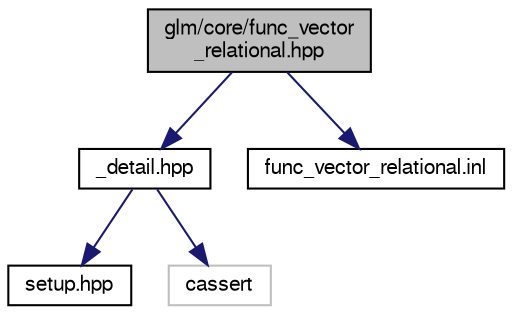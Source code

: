 digraph "glm/core/func_vector_relational.hpp"
{
  edge [fontname="FreeSans",fontsize="10",labelfontname="FreeSans",labelfontsize="10"];
  node [fontname="FreeSans",fontsize="10",shape=record];
  Node1 [label="glm/core/func_vector\l_relational.hpp",height=0.2,width=0.4,color="black", fillcolor="grey75", style="filled" fontcolor="black"];
  Node1 -> Node2 [color="midnightblue",fontsize="10",style="solid",fontname="FreeSans"];
  Node2 [label="_detail.hpp",height=0.2,width=0.4,color="black", fillcolor="white", style="filled",URL="$de/d9a/__detail_8hpp.html"];
  Node2 -> Node3 [color="midnightblue",fontsize="10",style="solid",fontname="FreeSans"];
  Node3 [label="setup.hpp",height=0.2,width=0.4,color="black", fillcolor="white", style="filled",URL="$d2/d6a/setup_8hpp.html"];
  Node2 -> Node4 [color="midnightblue",fontsize="10",style="solid",fontname="FreeSans"];
  Node4 [label="cassert",height=0.2,width=0.4,color="grey75", fillcolor="white", style="filled"];
  Node1 -> Node5 [color="midnightblue",fontsize="10",style="solid",fontname="FreeSans"];
  Node5 [label="func_vector_relational.inl",height=0.2,width=0.4,color="black", fillcolor="white", style="filled",URL="$db/da4/func__vector__relational_8inl.html"];
}
